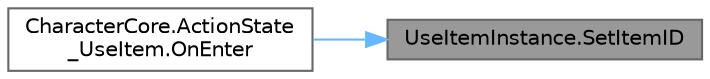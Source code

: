 digraph "UseItemInstance.SetItemID"
{
 // LATEX_PDF_SIZE
  bgcolor="transparent";
  edge [fontname=Helvetica,fontsize=10,labelfontname=Helvetica,labelfontsize=10];
  node [fontname=Helvetica,fontsize=10,shape=box,height=0.2,width=0.4];
  rankdir="RL";
  Node1 [id="Node000001",label="UseItemInstance.SetItemID",height=0.2,width=0.4,color="gray40", fillcolor="grey60", style="filled", fontcolor="black",tooltip=" "];
  Node1 -> Node2 [id="edge1_Node000001_Node000002",dir="back",color="steelblue1",style="solid",tooltip=" "];
  Node2 [id="Node000002",label="CharacterCore.ActionState\l_UseItem.OnEnter",height=0.2,width=0.4,color="grey40", fillcolor="white", style="filled",URL="$class_character_core_1_1_action_state___use_item.html#a9c665dea45658965099102b8876578ee",tooltip=" "];
}
